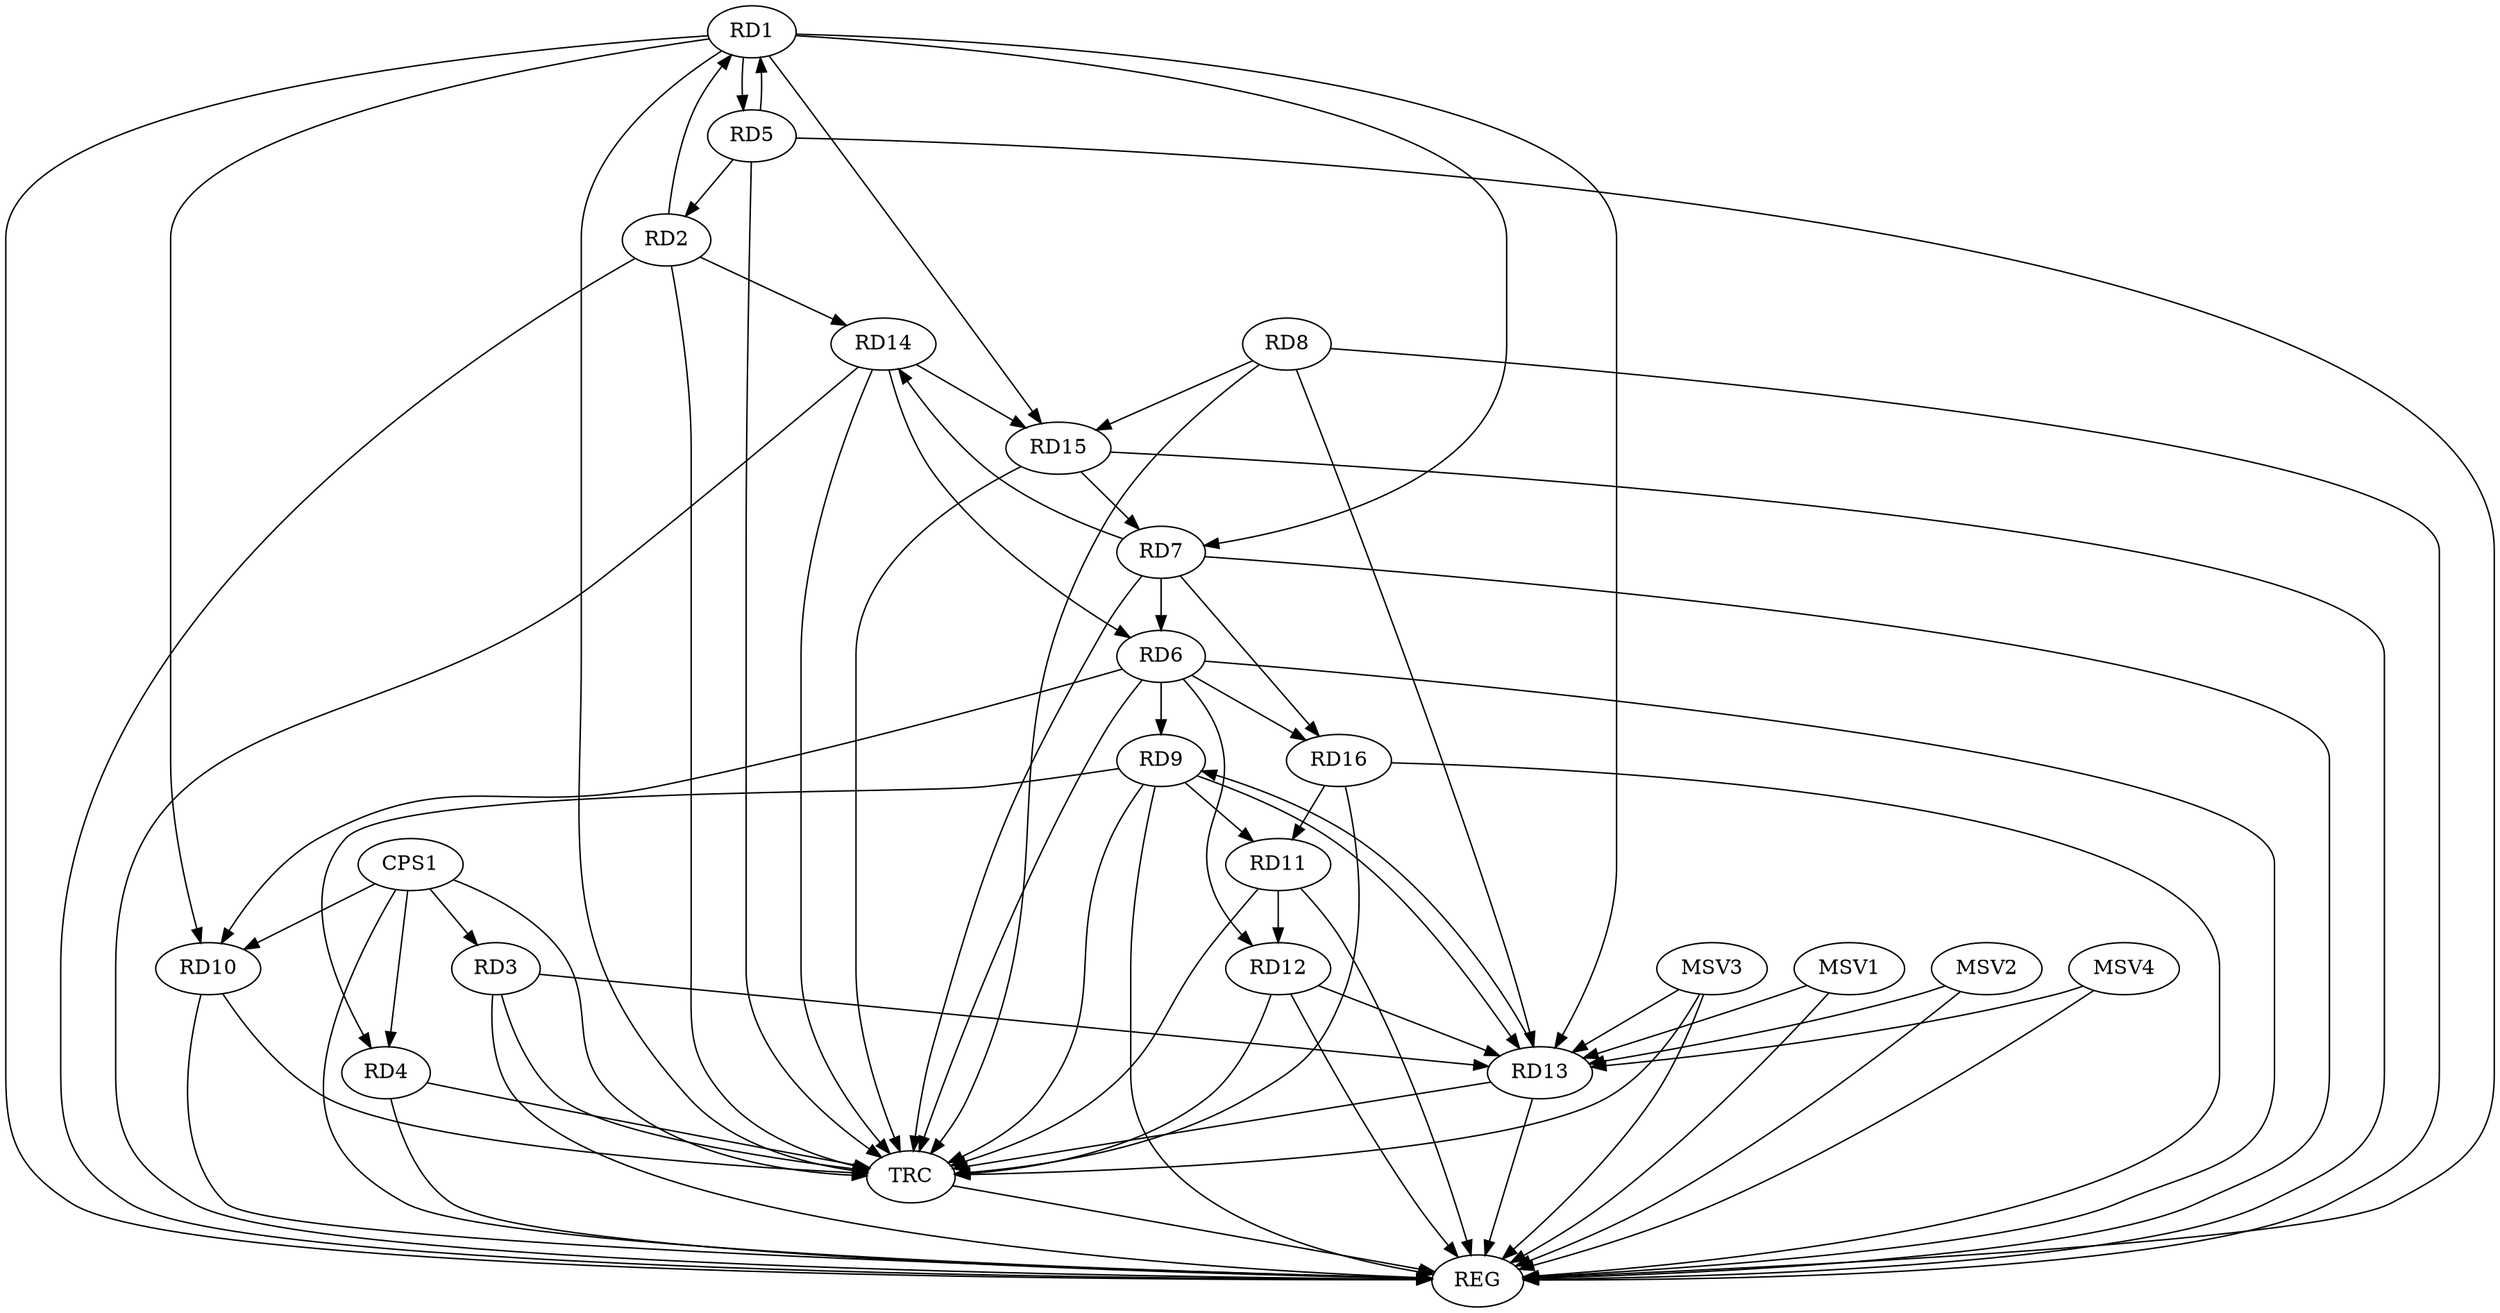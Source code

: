 strict digraph G {
  RD1 [ label="RD1" ];
  RD2 [ label="RD2" ];
  RD3 [ label="RD3" ];
  RD4 [ label="RD4" ];
  RD5 [ label="RD5" ];
  RD6 [ label="RD6" ];
  RD7 [ label="RD7" ];
  RD8 [ label="RD8" ];
  RD9 [ label="RD9" ];
  RD10 [ label="RD10" ];
  RD11 [ label="RD11" ];
  RD12 [ label="RD12" ];
  RD13 [ label="RD13" ];
  RD14 [ label="RD14" ];
  RD15 [ label="RD15" ];
  RD16 [ label="RD16" ];
  CPS1 [ label="CPS1" ];
  REG [ label="REG" ];
  TRC [ label="TRC" ];
  MSV1 [ label="MSV1" ];
  MSV2 [ label="MSV2" ];
  MSV3 [ label="MSV3" ];
  MSV4 [ label="MSV4" ];
  RD2 -> RD1;
  RD1 -> RD5;
  RD5 -> RD1;
  RD1 -> RD7;
  RD1 -> RD10;
  RD1 -> RD13;
  RD1 -> RD15;
  RD5 -> RD2;
  RD2 -> RD14;
  RD3 -> RD13;
  RD9 -> RD4;
  RD7 -> RD6;
  RD6 -> RD9;
  RD6 -> RD10;
  RD6 -> RD12;
  RD14 -> RD6;
  RD6 -> RD16;
  RD7 -> RD14;
  RD15 -> RD7;
  RD7 -> RD16;
  RD8 -> RD13;
  RD8 -> RD15;
  RD9 -> RD11;
  RD9 -> RD13;
  RD13 -> RD9;
  RD11 -> RD12;
  RD16 -> RD11;
  RD12 -> RD13;
  RD14 -> RD15;
  CPS1 -> RD4;
  CPS1 -> RD10;
  CPS1 -> RD3;
  RD1 -> REG;
  RD2 -> REG;
  RD3 -> REG;
  RD4 -> REG;
  RD5 -> REG;
  RD6 -> REG;
  RD7 -> REG;
  RD8 -> REG;
  RD9 -> REG;
  RD10 -> REG;
  RD11 -> REG;
  RD12 -> REG;
  RD13 -> REG;
  RD14 -> REG;
  RD15 -> REG;
  RD16 -> REG;
  CPS1 -> REG;
  RD1 -> TRC;
  RD2 -> TRC;
  RD3 -> TRC;
  RD4 -> TRC;
  RD5 -> TRC;
  RD6 -> TRC;
  RD7 -> TRC;
  RD8 -> TRC;
  RD9 -> TRC;
  RD10 -> TRC;
  RD11 -> TRC;
  RD12 -> TRC;
  RD13 -> TRC;
  RD14 -> TRC;
  RD15 -> TRC;
  RD16 -> TRC;
  CPS1 -> TRC;
  TRC -> REG;
  MSV1 -> RD13;
  MSV1 -> REG;
  MSV2 -> RD13;
  MSV2 -> REG;
  MSV3 -> RD13;
  MSV3 -> REG;
  MSV3 -> TRC;
  MSV4 -> RD13;
  MSV4 -> REG;
}
